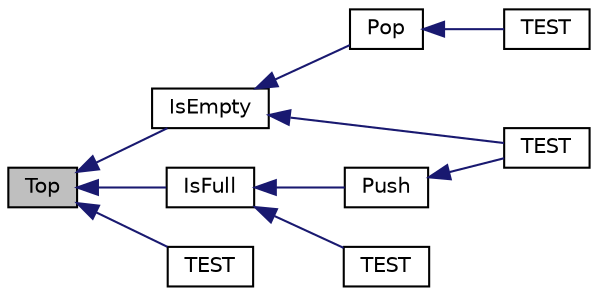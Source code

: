digraph "Top"
{
 // INTERACTIVE_SVG=YES
  edge [fontname="Helvetica",fontsize="10",labelfontname="Helvetica",labelfontsize="10"];
  node [fontname="Helvetica",fontsize="10",shape=record];
  rankdir="LR";
  Node41 [label="Top",height=0.2,width=0.4,color="black", fillcolor="grey75", style="filled", fontcolor="black"];
  Node41 -> Node42 [dir="back",color="midnightblue",fontsize="10",style="solid",fontname="Helvetica"];
  Node42 [label="IsEmpty",height=0.2,width=0.4,color="black", fillcolor="white", style="filled",URL="$db/d38/_nlinhas_8c.html#a22434c1b1df6074d54b4b13e5a891c6b"];
  Node42 -> Node43 [dir="back",color="midnightblue",fontsize="10",style="solid",fontname="Helvetica"];
  Node43 [label="Pop",height=0.2,width=0.4,color="black", fillcolor="white", style="filled",URL="$db/d38/_nlinhas_8c.html#acad7e1d15e7b8779dbd2186f8a74b4d1"];
  Node43 -> Node44 [dir="back",color="midnightblue",fontsize="10",style="solid",fontname="Helvetica"];
  Node44 [label="TEST",height=0.2,width=0.4,color="black", fillcolor="white", style="filled",URL="$df/d8b/_testa___nlinhas_8c.html#ae6923aead70e98f15501a6e091a27e91"];
  Node42 -> Node45 [dir="back",color="midnightblue",fontsize="10",style="solid",fontname="Helvetica"];
  Node45 [label="TEST",height=0.2,width=0.4,color="black", fillcolor="white", style="filled",URL="$df/d8b/_testa___nlinhas_8c.html#a0df35d56a7531b844b2a1a0dbb653715"];
  Node41 -> Node46 [dir="back",color="midnightblue",fontsize="10",style="solid",fontname="Helvetica"];
  Node46 [label="IsFull",height=0.2,width=0.4,color="black", fillcolor="white", style="filled",URL="$db/d38/_nlinhas_8c.html#a644daad98ec1f4e4c67d54cdbb2cfb8a"];
  Node46 -> Node47 [dir="back",color="midnightblue",fontsize="10",style="solid",fontname="Helvetica"];
  Node47 [label="Push",height=0.2,width=0.4,color="black", fillcolor="white", style="filled",URL="$db/d38/_nlinhas_8c.html#a44d7ad59ea762c39a4db1cb3aec104b1"];
  Node47 -> Node45 [dir="back",color="midnightblue",fontsize="10",style="solid",fontname="Helvetica"];
  Node46 -> Node48 [dir="back",color="midnightblue",fontsize="10",style="solid",fontname="Helvetica"];
  Node48 [label="TEST",height=0.2,width=0.4,color="black", fillcolor="white", style="filled",URL="$df/d8b/_testa___nlinhas_8c.html#aba00027812dea5f620441d0b64b6b1c4"];
  Node41 -> Node49 [dir="back",color="midnightblue",fontsize="10",style="solid",fontname="Helvetica"];
  Node49 [label="TEST",height=0.2,width=0.4,color="black", fillcolor="white", style="filled",URL="$df/d8b/_testa___nlinhas_8c.html#a0a49f6dc0b25b97011e4928e860cb1be"];
}
